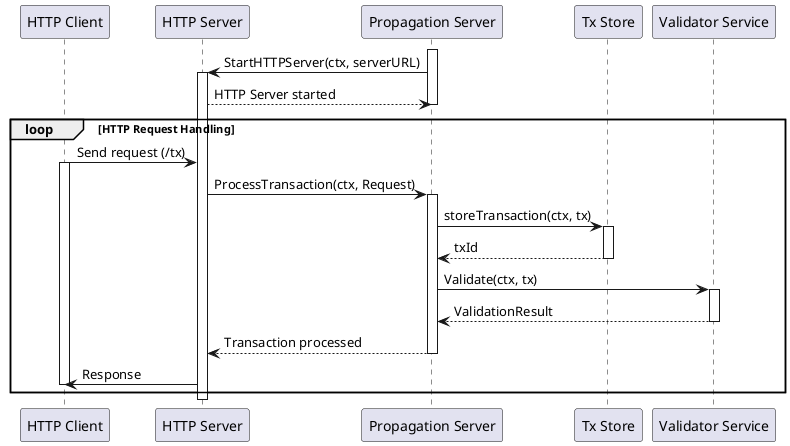 @startuml

participant "HTTP Client" as Client
participant "HTTP Server" as HTTP
participant "Propagation Server" as Server
participant "Tx Store" as TxStore
participant "Validator Service" as ValidationService

activate Server


Server -> HTTP: StartHTTPServer(ctx, serverURL)
activate HTTP
HTTP --> Server: HTTP Server started
deactivate Server

loop HTTP Request Handling
    Client -> HTTP: Send request (/tx)
    activate Client
    HTTP -> Server: ProcessTransaction(ctx, Request)
    activate Server
    Server -> TxStore: storeTransaction(ctx, tx)
    activate TxStore
    TxStore --> Server: txId
    deactivate TxStore
    Server -> ValidationService: Validate(ctx, tx)
    activate ValidationService
    ValidationService --> Server: ValidationResult
    deactivate ValidationService
    Server --> HTTP: Transaction processed
    deactivate Server
    HTTP -> Client: Response
    deactivate Client
end

deactivate HTTP

@enduml
